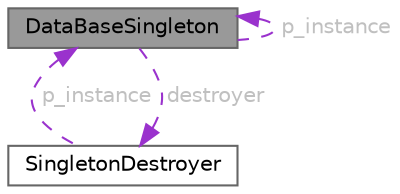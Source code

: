 digraph "DataBaseSingleton"
{
 // LATEX_PDF_SIZE
  bgcolor="transparent";
  edge [fontname=Helvetica,fontsize=10,labelfontname=Helvetica,labelfontsize=10];
  node [fontname=Helvetica,fontsize=10,shape=box,height=0.2,width=0.4];
  Node1 [id="Node000001",label="DataBaseSingleton",height=0.2,width=0.4,color="gray40", fillcolor="grey60", style="filled", fontcolor="black",tooltip="Класс для работы с базой данных."];
  Node1 -> Node1 [id="edge1_Node000001_Node000001",dir="back",color="darkorchid3",style="dashed",tooltip=" ",label=" p_instance",fontcolor="grey" ];
  Node2 -> Node1 [id="edge2_Node000001_Node000002",dir="back",color="darkorchid3",style="dashed",tooltip=" ",label=" destroyer",fontcolor="grey" ];
  Node2 [id="Node000002",label="SingletonDestroyer",height=0.2,width=0.4,color="gray40", fillcolor="white", style="filled",URL="$class_singleton_destroyer.html",tooltip="Класс для разрушения экземпляра Singleton."];
  Node1 -> Node2 [id="edge3_Node000002_Node000001",dir="back",color="darkorchid3",style="dashed",tooltip=" ",label=" p_instance",fontcolor="grey" ];
}
